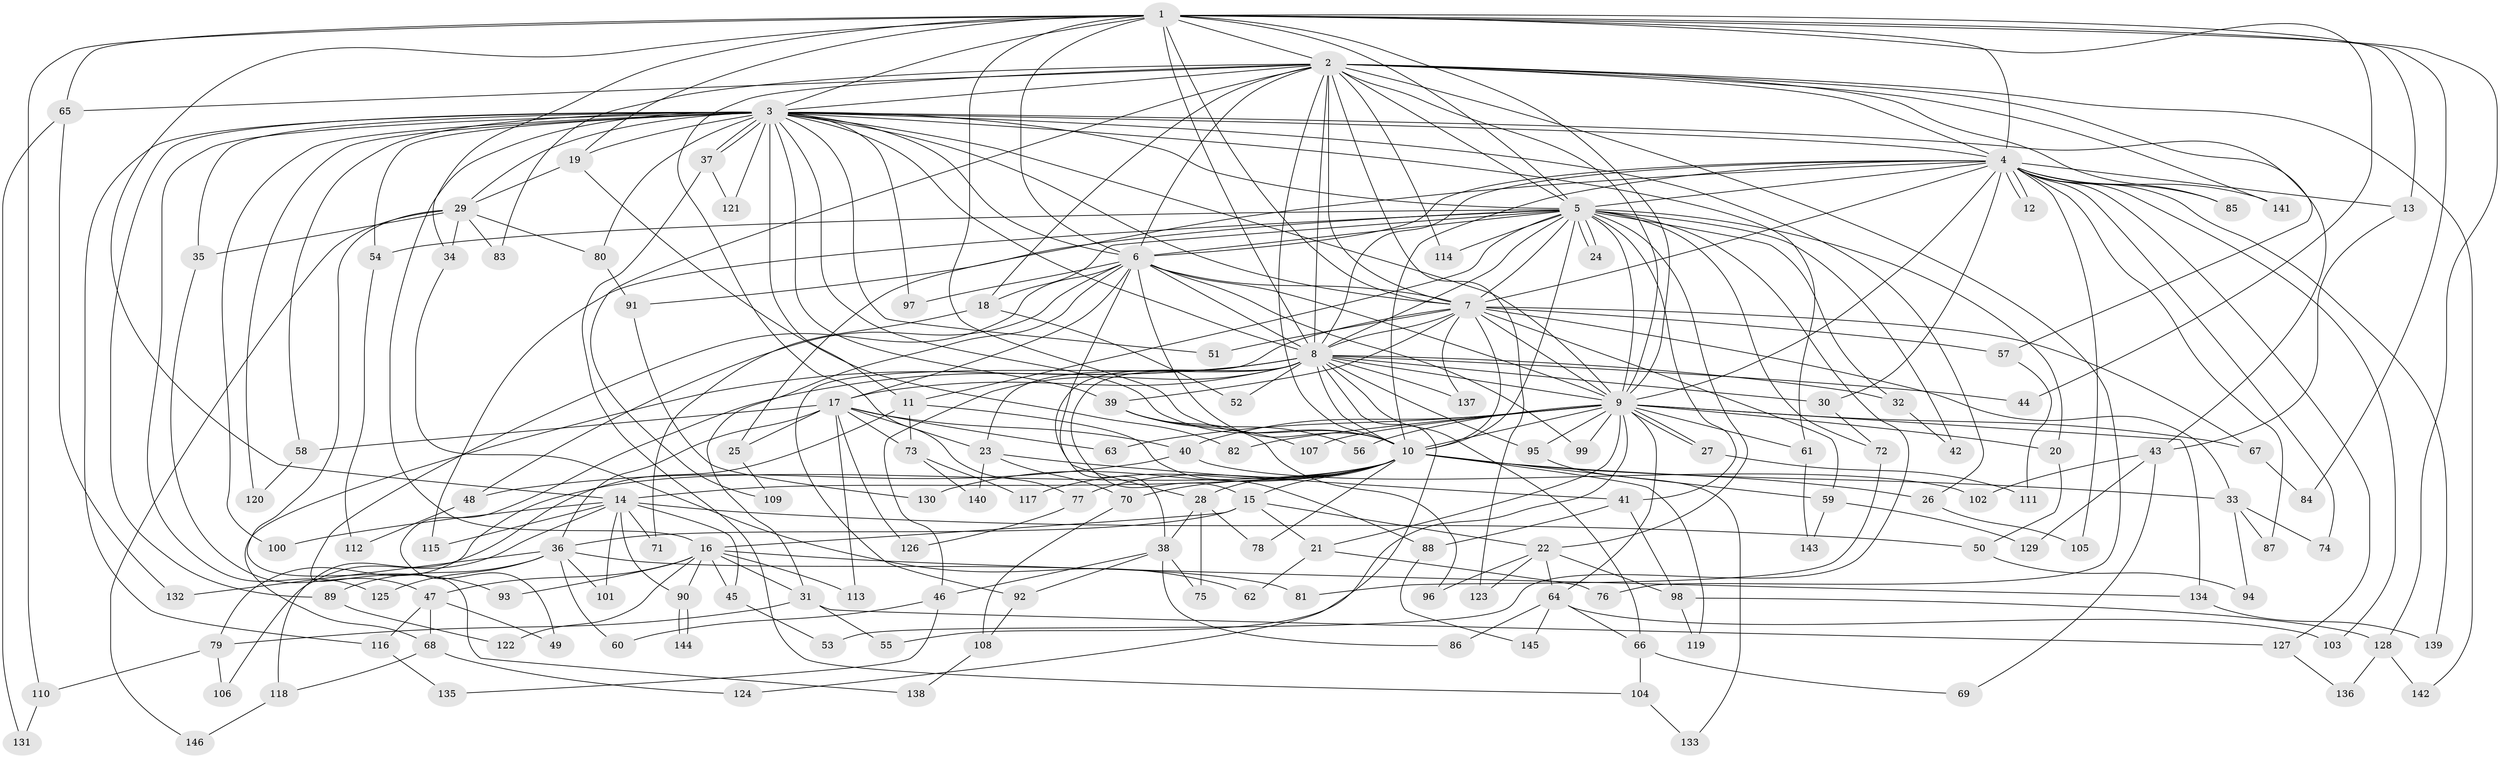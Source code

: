 // Generated by graph-tools (version 1.1) at 2025/10/02/27/25 16:10:57]
// undirected, 146 vertices, 317 edges
graph export_dot {
graph [start="1"]
  node [color=gray90,style=filled];
  1;
  2;
  3;
  4;
  5;
  6;
  7;
  8;
  9;
  10;
  11;
  12;
  13;
  14;
  15;
  16;
  17;
  18;
  19;
  20;
  21;
  22;
  23;
  24;
  25;
  26;
  27;
  28;
  29;
  30;
  31;
  32;
  33;
  34;
  35;
  36;
  37;
  38;
  39;
  40;
  41;
  42;
  43;
  44;
  45;
  46;
  47;
  48;
  49;
  50;
  51;
  52;
  53;
  54;
  55;
  56;
  57;
  58;
  59;
  60;
  61;
  62;
  63;
  64;
  65;
  66;
  67;
  68;
  69;
  70;
  71;
  72;
  73;
  74;
  75;
  76;
  77;
  78;
  79;
  80;
  81;
  82;
  83;
  84;
  85;
  86;
  87;
  88;
  89;
  90;
  91;
  92;
  93;
  94;
  95;
  96;
  97;
  98;
  99;
  100;
  101;
  102;
  103;
  104;
  105;
  106;
  107;
  108;
  109;
  110;
  111;
  112;
  113;
  114;
  115;
  116;
  117;
  118;
  119;
  120;
  121;
  122;
  123;
  124;
  125;
  126;
  127;
  128;
  129;
  130;
  131;
  132;
  133;
  134;
  135;
  136;
  137;
  138;
  139;
  140;
  141;
  142;
  143;
  144;
  145;
  146;
  1 -- 2;
  1 -- 3;
  1 -- 4;
  1 -- 5;
  1 -- 6;
  1 -- 7;
  1 -- 8;
  1 -- 9;
  1 -- 10;
  1 -- 13;
  1 -- 14;
  1 -- 19;
  1 -- 34;
  1 -- 44;
  1 -- 65;
  1 -- 84;
  1 -- 110;
  1 -- 128;
  2 -- 3;
  2 -- 4;
  2 -- 5;
  2 -- 6;
  2 -- 7;
  2 -- 8;
  2 -- 9;
  2 -- 10;
  2 -- 18;
  2 -- 57;
  2 -- 65;
  2 -- 76;
  2 -- 77;
  2 -- 83;
  2 -- 85;
  2 -- 109;
  2 -- 114;
  2 -- 123;
  2 -- 141;
  2 -- 142;
  3 -- 4;
  3 -- 5;
  3 -- 6;
  3 -- 7;
  3 -- 8;
  3 -- 9;
  3 -- 10;
  3 -- 11;
  3 -- 16;
  3 -- 19;
  3 -- 26;
  3 -- 29;
  3 -- 35;
  3 -- 37;
  3 -- 37;
  3 -- 39;
  3 -- 43;
  3 -- 51;
  3 -- 54;
  3 -- 58;
  3 -- 61;
  3 -- 80;
  3 -- 89;
  3 -- 97;
  3 -- 100;
  3 -- 116;
  3 -- 120;
  3 -- 121;
  3 -- 125;
  4 -- 5;
  4 -- 6;
  4 -- 7;
  4 -- 8;
  4 -- 9;
  4 -- 10;
  4 -- 12;
  4 -- 12;
  4 -- 13;
  4 -- 25;
  4 -- 30;
  4 -- 74;
  4 -- 85;
  4 -- 87;
  4 -- 103;
  4 -- 105;
  4 -- 127;
  4 -- 139;
  4 -- 141;
  5 -- 6;
  5 -- 7;
  5 -- 8;
  5 -- 9;
  5 -- 10;
  5 -- 11;
  5 -- 18;
  5 -- 20;
  5 -- 22;
  5 -- 24;
  5 -- 24;
  5 -- 32;
  5 -- 41;
  5 -- 42;
  5 -- 53;
  5 -- 54;
  5 -- 72;
  5 -- 91;
  5 -- 114;
  5 -- 115;
  6 -- 7;
  6 -- 8;
  6 -- 9;
  6 -- 10;
  6 -- 17;
  6 -- 28;
  6 -- 31;
  6 -- 48;
  6 -- 93;
  6 -- 97;
  6 -- 99;
  7 -- 8;
  7 -- 9;
  7 -- 10;
  7 -- 33;
  7 -- 39;
  7 -- 51;
  7 -- 57;
  7 -- 59;
  7 -- 67;
  7 -- 92;
  7 -- 137;
  8 -- 9;
  8 -- 10;
  8 -- 15;
  8 -- 17;
  8 -- 23;
  8 -- 30;
  8 -- 32;
  8 -- 38;
  8 -- 44;
  8 -- 46;
  8 -- 49;
  8 -- 52;
  8 -- 66;
  8 -- 68;
  8 -- 95;
  8 -- 124;
  8 -- 137;
  9 -- 10;
  9 -- 20;
  9 -- 21;
  9 -- 27;
  9 -- 27;
  9 -- 40;
  9 -- 55;
  9 -- 56;
  9 -- 61;
  9 -- 63;
  9 -- 64;
  9 -- 67;
  9 -- 82;
  9 -- 95;
  9 -- 99;
  9 -- 107;
  9 -- 134;
  10 -- 14;
  10 -- 15;
  10 -- 26;
  10 -- 28;
  10 -- 33;
  10 -- 59;
  10 -- 70;
  10 -- 77;
  10 -- 78;
  10 -- 79;
  10 -- 117;
  10 -- 119;
  10 -- 130;
  11 -- 73;
  11 -- 88;
  11 -- 118;
  13 -- 43;
  14 -- 45;
  14 -- 50;
  14 -- 71;
  14 -- 90;
  14 -- 100;
  14 -- 101;
  14 -- 106;
  14 -- 115;
  15 -- 16;
  15 -- 21;
  15 -- 22;
  15 -- 36;
  16 -- 31;
  16 -- 45;
  16 -- 47;
  16 -- 90;
  16 -- 93;
  16 -- 113;
  16 -- 122;
  16 -- 134;
  17 -- 23;
  17 -- 25;
  17 -- 36;
  17 -- 40;
  17 -- 58;
  17 -- 63;
  17 -- 73;
  17 -- 113;
  17 -- 126;
  18 -- 52;
  18 -- 71;
  19 -- 29;
  19 -- 82;
  20 -- 50;
  21 -- 62;
  21 -- 76;
  22 -- 64;
  22 -- 96;
  22 -- 98;
  22 -- 123;
  23 -- 41;
  23 -- 70;
  23 -- 140;
  25 -- 109;
  26 -- 105;
  27 -- 111;
  28 -- 38;
  28 -- 75;
  28 -- 78;
  29 -- 34;
  29 -- 35;
  29 -- 80;
  29 -- 83;
  29 -- 138;
  29 -- 146;
  30 -- 72;
  31 -- 55;
  31 -- 79;
  31 -- 127;
  32 -- 42;
  33 -- 74;
  33 -- 87;
  33 -- 94;
  34 -- 62;
  35 -- 47;
  36 -- 60;
  36 -- 81;
  36 -- 89;
  36 -- 101;
  36 -- 125;
  36 -- 132;
  37 -- 104;
  37 -- 121;
  38 -- 46;
  38 -- 75;
  38 -- 86;
  38 -- 92;
  39 -- 56;
  39 -- 96;
  39 -- 107;
  40 -- 48;
  40 -- 102;
  41 -- 88;
  41 -- 98;
  43 -- 69;
  43 -- 102;
  43 -- 129;
  45 -- 53;
  46 -- 60;
  46 -- 135;
  47 -- 49;
  47 -- 68;
  47 -- 116;
  48 -- 112;
  50 -- 94;
  54 -- 112;
  57 -- 111;
  58 -- 120;
  59 -- 129;
  59 -- 143;
  61 -- 143;
  64 -- 66;
  64 -- 86;
  64 -- 103;
  64 -- 145;
  65 -- 131;
  65 -- 132;
  66 -- 69;
  66 -- 104;
  67 -- 84;
  68 -- 118;
  68 -- 124;
  70 -- 108;
  72 -- 81;
  73 -- 117;
  73 -- 140;
  77 -- 126;
  79 -- 106;
  79 -- 110;
  80 -- 91;
  88 -- 145;
  89 -- 122;
  90 -- 144;
  90 -- 144;
  91 -- 130;
  92 -- 108;
  95 -- 133;
  98 -- 119;
  98 -- 128;
  104 -- 133;
  108 -- 138;
  110 -- 131;
  116 -- 135;
  118 -- 146;
  127 -- 136;
  128 -- 136;
  128 -- 142;
  134 -- 139;
}
